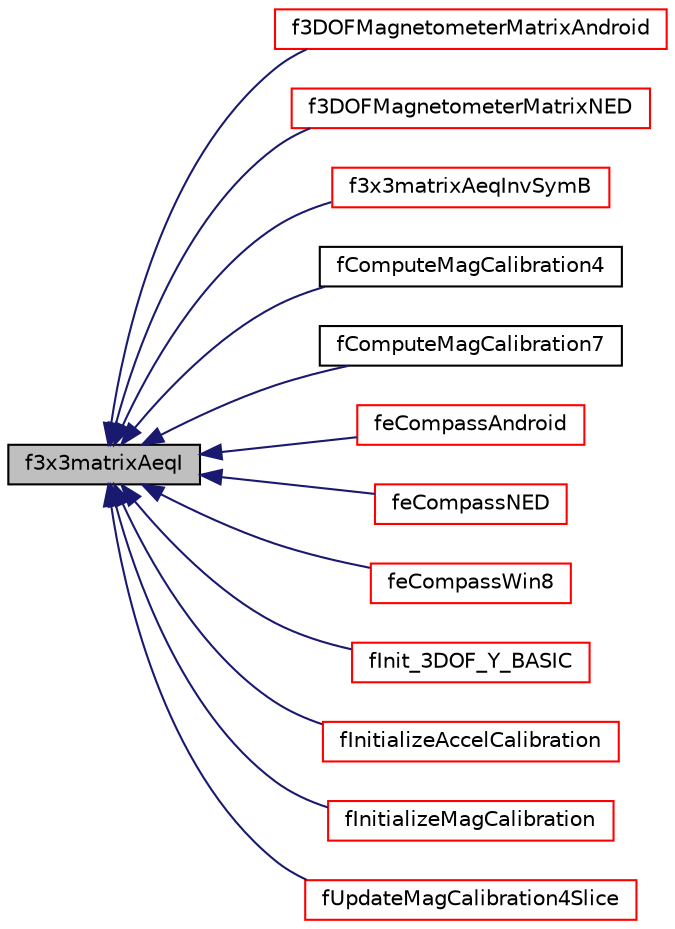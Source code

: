 digraph "f3x3matrixAeqI"
{
  edge [fontname="Helvetica",fontsize="10",labelfontname="Helvetica",labelfontsize="10"];
  node [fontname="Helvetica",fontsize="10",shape=record];
  rankdir="LR";
  Node18 [label="f3x3matrixAeqI",height=0.2,width=0.4,color="black", fillcolor="grey75", style="filled", fontcolor="black"];
  Node18 -> Node19 [dir="back",color="midnightblue",fontsize="10",style="solid",fontname="Helvetica"];
  Node19 [label="f3DOFMagnetometerMatrixAndroid",height=0.2,width=0.4,color="red", fillcolor="white", style="filled",URL="$orientation_8h.html#a765e472022e2ba9717989e6527df49a8",tooltip="Android magnetometer 3DOF flat eCompass function, computing rotation matrix fR. "];
  Node18 -> Node27 [dir="back",color="midnightblue",fontsize="10",style="solid",fontname="Helvetica"];
  Node27 [label="f3DOFMagnetometerMatrixNED",height=0.2,width=0.4,color="red", fillcolor="white", style="filled",URL="$orientation_8h.html#a3aea6b9a9647d15db0dad4be820fbba9",tooltip="Aerospace NED magnetometer 3DOF flat eCompass function, computing rotation matrix fR..."];
  Node18 -> Node28 [dir="back",color="midnightblue",fontsize="10",style="solid",fontname="Helvetica"];
  Node28 [label="f3x3matrixAeqInvSymB",height=0.2,width=0.4,color="red", fillcolor="white", style="filled",URL="$matrix_8h.html#a95d2ac82a68706e246b4cdd516f9378f"];
  Node18 -> Node39 [dir="back",color="midnightblue",fontsize="10",style="solid",fontname="Helvetica"];
  Node39 [label="fComputeMagCalibration4",height=0.2,width=0.4,color="black", fillcolor="white", style="filled",URL="$magnetic_8c.html#a9c0e36977a432b69ea78a1b516f1b574"];
  Node18 -> Node40 [dir="back",color="midnightblue",fontsize="10",style="solid",fontname="Helvetica"];
  Node40 [label="fComputeMagCalibration7",height=0.2,width=0.4,color="black", fillcolor="white", style="filled",URL="$magnetic_8c.html#a25f3c141e543b477ed0885f38d9beda3"];
  Node18 -> Node41 [dir="back",color="midnightblue",fontsize="10",style="solid",fontname="Helvetica"];
  Node41 [label="feCompassAndroid",height=0.2,width=0.4,color="red", fillcolor="white", style="filled",URL="$orientation_8h.html#a43ad72cf13f54b0f96355bb7005b6872",tooltip="Android: basic 6DOF e-Compass function, computing rotation matrix fR and magnetic inclination angle f..."];
  Node18 -> Node46 [dir="back",color="midnightblue",fontsize="10",style="solid",fontname="Helvetica"];
  Node46 [label="feCompassNED",height=0.2,width=0.4,color="red", fillcolor="white", style="filled",URL="$orientation_8h.html#afcde979fba0bcae15591096fe68648c9",tooltip="NED: basic 6DOF e-Compass function, computing rotation matrix fR and magnetic inclination angle fDelt..."];
  Node18 -> Node47 [dir="back",color="midnightblue",fontsize="10",style="solid",fontname="Helvetica"];
  Node47 [label="feCompassWin8",height=0.2,width=0.4,color="red", fillcolor="white", style="filled",URL="$orientation_8h.html#aabc044b27a0cdd7db677c3203b77de90",tooltip="Win8: basic 6DOF e-Compass function, computing rotation matrix fR and magnetic inclination angle fDel..."];
  Node18 -> Node48 [dir="back",color="midnightblue",fontsize="10",style="solid",fontname="Helvetica"];
  Node48 [label="fInit_3DOF_Y_BASIC",height=0.2,width=0.4,color="red", fillcolor="white", style="filled",URL="$fusion_8h.html#a0d585ddb24fa91e8d18228bee7a9539c"];
  Node18 -> Node50 [dir="back",color="midnightblue",fontsize="10",style="solid",fontname="Helvetica"];
  Node50 [label="fInitializeAccelCalibration",height=0.2,width=0.4,color="red", fillcolor="white", style="filled",URL="$precision_accelerometer_8h.html#a051f7646b706301ee61a2ba8b331ec4d",tooltip="Initialize the accelerometer calibration functions. "];
  Node18 -> Node56 [dir="back",color="midnightblue",fontsize="10",style="solid",fontname="Helvetica"];
  Node56 [label="fInitializeMagCalibration",height=0.2,width=0.4,color="red", fillcolor="white", style="filled",URL="$magnetic_8h.html#a0671e3b0a0f73cd25a9880f1e14d5cb0"];
  Node18 -> Node57 [dir="back",color="midnightblue",fontsize="10",style="solid",fontname="Helvetica"];
  Node57 [label="fUpdateMagCalibration4Slice",height=0.2,width=0.4,color="red", fillcolor="white", style="filled",URL="$magnetic_8h.html#a38eeceb44e144af5c9d497351519f5d2"];
}
